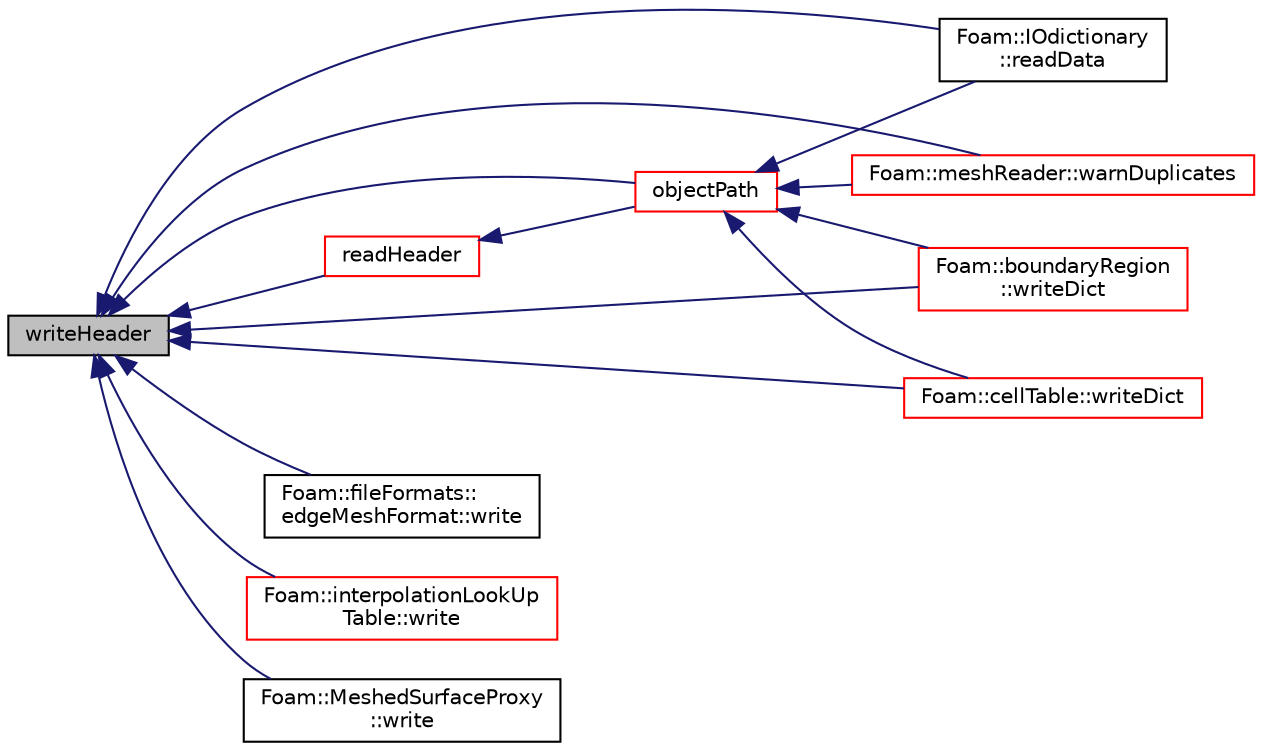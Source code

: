 digraph "writeHeader"
{
  bgcolor="transparent";
  edge [fontname="Helvetica",fontsize="10",labelfontname="Helvetica",labelfontsize="10"];
  node [fontname="Helvetica",fontsize="10",shape=record];
  rankdir="LR";
  Node1 [label="writeHeader",height=0.2,width=0.4,color="black", fillcolor="grey75", style="filled", fontcolor="black"];
  Node1 -> Node2 [dir="back",color="midnightblue",fontsize="10",style="solid",fontname="Helvetica"];
  Node2 [label="objectPath",height=0.2,width=0.4,color="red",URL="$a01203.html#ae9ba7dea4e76406505be53e67a8b91f4",tooltip="Return complete path + object name. "];
  Node2 -> Node3 [dir="back",color="midnightblue",fontsize="10",style="solid",fontname="Helvetica"];
  Node3 [label="Foam::IOdictionary\l::readData",height=0.2,width=0.4,color="black",URL="$a01196.html#ac3b3d77e7369ae2785973778644137c5",tooltip="ReadData function required for regIOobject read operation. "];
  Node2 -> Node4 [dir="back",color="midnightblue",fontsize="10",style="solid",fontname="Helvetica"];
  Node4 [label="Foam::meshReader::warnDuplicates",height=0.2,width=0.4,color="red",URL="$a01509.html#a2638db035b2a192cbe57e864292f2823",tooltip="Warn about repeated names. "];
  Node2 -> Node5 [dir="back",color="midnightblue",fontsize="10",style="solid",fontname="Helvetica"];
  Node5 [label="Foam::boundaryRegion\l::writeDict",height=0.2,width=0.4,color="red",URL="$a00152.html#a818f7e6de46d8e92c2a2bdf25c528403",tooltip="Write constant/boundaryRegion for later reuse. "];
  Node2 -> Node6 [dir="back",color="midnightblue",fontsize="10",style="solid",fontname="Helvetica"];
  Node6 [label="Foam::cellTable::writeDict",height=0.2,width=0.4,color="red",URL="$a00235.html#a7f45e4b7995dd70575d8f9453f0de76d",tooltip="Write constant/cellTable for later reuse. "];
  Node1 -> Node3 [dir="back",color="midnightblue",fontsize="10",style="solid",fontname="Helvetica"];
  Node1 -> Node7 [dir="back",color="midnightblue",fontsize="10",style="solid",fontname="Helvetica"];
  Node7 [label="readHeader",height=0.2,width=0.4,color="red",URL="$a01203.html#acc5353ca76293212d9dba8a82c0d9a44",tooltip="Read header. "];
  Node7 -> Node2 [dir="back",color="midnightblue",fontsize="10",style="solid",fontname="Helvetica"];
  Node1 -> Node4 [dir="back",color="midnightblue",fontsize="10",style="solid",fontname="Helvetica"];
  Node1 -> Node8 [dir="back",color="midnightblue",fontsize="10",style="solid",fontname="Helvetica"];
  Node8 [label="Foam::fileFormats::\ledgeMeshFormat::write",height=0.2,width=0.4,color="black",URL="$a00629.html#ac93279b51e2eb12dc1a54daf46bbca98",tooltip="Write edgeMesh with a mimicked IOobject header. "];
  Node1 -> Node9 [dir="back",color="midnightblue",fontsize="10",style="solid",fontname="Helvetica"];
  Node9 [label="Foam::interpolationLookUp\lTable::write",height=0.2,width=0.4,color="red",URL="$a01182.html#ada4325351cd6633d0b4d822118b78bc7",tooltip="Write lookup table to filename. "];
  Node1 -> Node10 [dir="back",color="midnightblue",fontsize="10",style="solid",fontname="Helvetica"];
  Node10 [label="Foam::MeshedSurfaceProxy\l::write",height=0.2,width=0.4,color="black",URL="$a01506.html#a88474a581f2965b69efe09bd143a9900",tooltip="Write to database. "];
  Node1 -> Node5 [dir="back",color="midnightblue",fontsize="10",style="solid",fontname="Helvetica"];
  Node1 -> Node6 [dir="back",color="midnightblue",fontsize="10",style="solid",fontname="Helvetica"];
}
